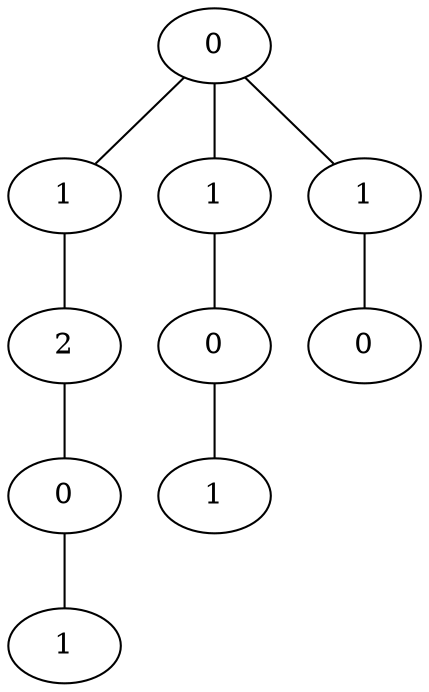 graph {
a0[label=0];
a1[label=1];
a2[label=2];
a3[label=0];
a4[label=1];
a5[label=1];
a6[label=0];
a7[label=1];
a8[label=1];
a9[label=0];
a0 -- a1;
a0 -- a5;
a0 -- a8;
a1 -- a2;
a2 -- a3;
a3 -- a4;
a5 -- a6;
a6 -- a7;
a8 -- a9;
}
